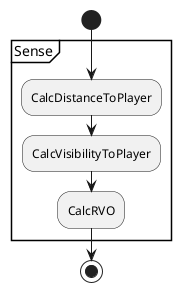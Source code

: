 ﻿@startuml


start
partition Sense {
    :CalcDistanceToPlayer;
    :CalcVisibilityToPlayer;
    :CalcRVO;
}
stop

@enduml
